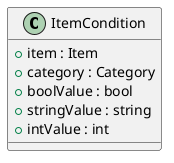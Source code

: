 @startuml
class ItemCondition {
    + item : Item
    + category : Category
    + boolValue : bool
    + stringValue : string
    + intValue : int
}
@enduml
